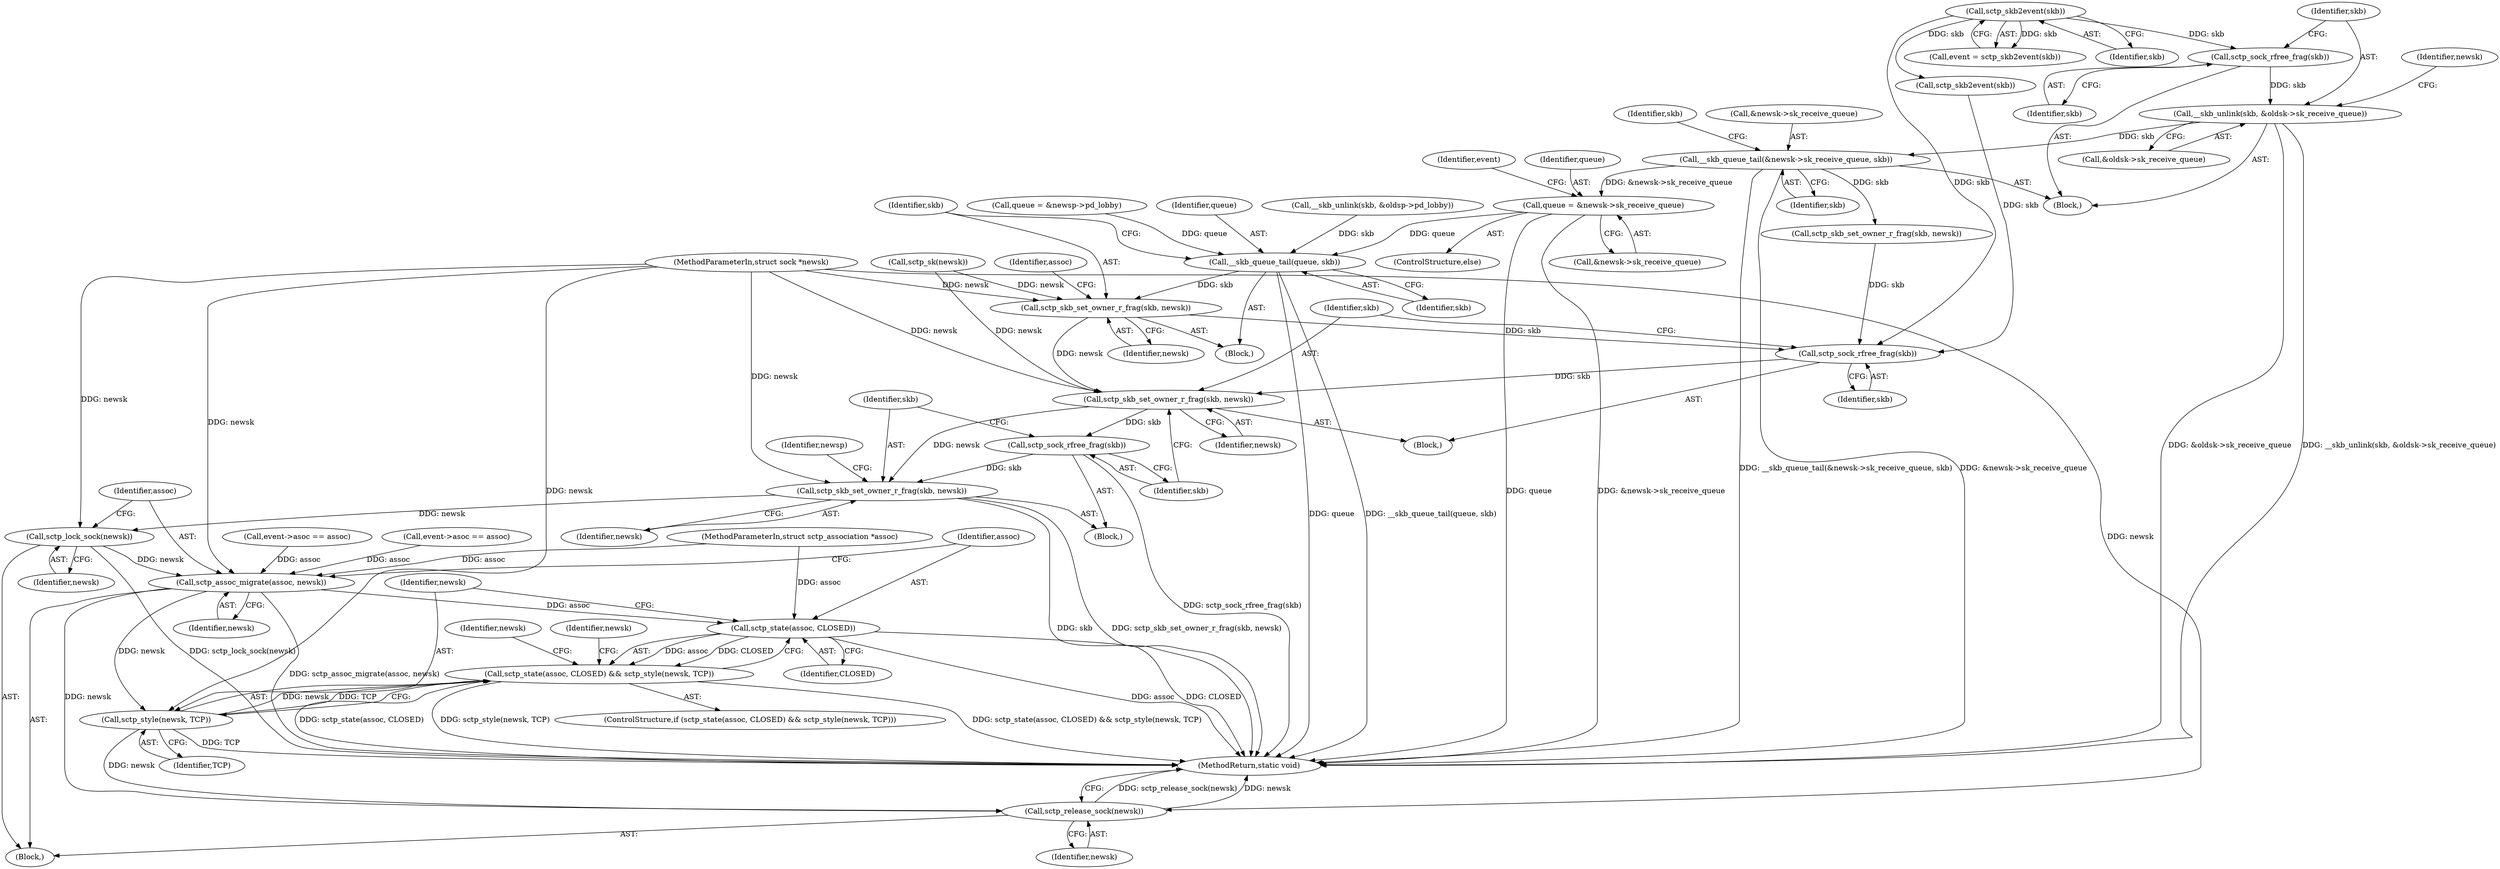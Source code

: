 digraph "0_linux_ea2bc483ff5caada7c4aa0d5fbf87d3a6590273d@pointer" {
"1000314" [label="(Call,queue = &newsk->sk_receive_queue)"];
"1000269" [label="(Call,__skb_queue_tail(&newsk->sk_receive_queue, skb))"];
"1000263" [label="(Call,__skb_unlink(skb, &oldsk->sk_receive_queue))"];
"1000261" [label="(Call,sctp_sock_rfree_frag(skb))"];
"1000252" [label="(Call,sctp_skb2event(skb))"];
"1000340" [label="(Call,__skb_queue_tail(queue, skb))"];
"1000343" [label="(Call,sctp_skb_set_owner_r_frag(skb, newsk))"];
"1000355" [label="(Call,sctp_sock_rfree_frag(skb))"];
"1000357" [label="(Call,sctp_skb_set_owner_r_frag(skb, newsk))"];
"1000361" [label="(Call,sctp_sock_rfree_frag(skb))"];
"1000363" [label="(Call,sctp_skb_set_owner_r_frag(skb, newsk))"];
"1000371" [label="(Call,sctp_lock_sock(newsk))"];
"1000373" [label="(Call,sctp_assoc_migrate(assoc, newsk))"];
"1000378" [label="(Call,sctp_state(assoc, CLOSED))"];
"1000377" [label="(Call,sctp_state(assoc, CLOSED) && sctp_style(newsk, TCP))"];
"1000381" [label="(Call,sctp_style(newsk, TCP))"];
"1000394" [label="(Call,sctp_release_sock(newsk))"];
"1000361" [label="(Call,sctp_sock_rfree_frag(skb))"];
"1000372" [label="(Identifier,newsk)"];
"1000261" [label="(Call,sctp_sock_rfree_frag(skb))"];
"1000316" [label="(Call,&newsk->sk_receive_queue)"];
"1000265" [label="(Call,&oldsk->sk_receive_queue)"];
"1000252" [label="(Call,sctp_skb2event(skb))"];
"1000250" [label="(Call,event = sctp_skb2event(skb))"];
"1000307" [label="(Call,queue = &newsp->pd_lobby)"];
"1000365" [label="(Identifier,newsk)"];
"1000362" [label="(Identifier,skb)"];
"1000253" [label="(Identifier,skb)"];
"1000375" [label="(Identifier,newsk)"];
"1000394" [label="(Call,sctp_release_sock(newsk))"];
"1000323" [label="(Call,sctp_skb2event(skb))"];
"1000349" [label="(Identifier,assoc)"];
"1000383" [label="(Identifier,TCP)"];
"1000364" [label="(Identifier,skb)"];
"1000340" [label="(Call,__skb_queue_tail(queue, skb))"];
"1000373" [label="(Call,sctp_assoc_migrate(assoc, newsk))"];
"1000276" [label="(Identifier,skb)"];
"1000380" [label="(Identifier,CLOSED)"];
"1000269" [label="(Call,__skb_queue_tail(&newsk->sk_receive_queue, skb))"];
"1000396" [label="(MethodReturn,static void)"];
"1000355" [label="(Call,sctp_sock_rfree_frag(skb))"];
"1000342" [label="(Identifier,skb)"];
"1000119" [label="(Block,)"];
"1000374" [label="(Identifier,assoc)"];
"1000356" [label="(Identifier,skb)"];
"1000270" [label="(Call,&newsk->sk_receive_queue)"];
"1000275" [label="(Call,sctp_skb_set_owner_r_frag(skb, newsk))"];
"1000272" [label="(Identifier,newsk)"];
"1000358" [label="(Identifier,skb)"];
"1000262" [label="(Identifier,skb)"];
"1000264" [label="(Identifier,skb)"];
"1000255" [label="(Call,event->asoc == assoc)"];
"1000313" [label="(ControlStructure,else)"];
"1000343" [label="(Call,sctp_skb_set_owner_r_frag(skb, newsk))"];
"1000371" [label="(Call,sctp_lock_sock(newsk))"];
"1000360" [label="(Block,)"];
"1000395" [label="(Identifier,newsk)"];
"1000377" [label="(Call,sctp_state(assoc, CLOSED) && sctp_style(newsk, TCP))"];
"1000391" [label="(Identifier,newsk)"];
"1000260" [label="(Block,)"];
"1000331" [label="(Block,)"];
"1000363" [label="(Call,sctp_skb_set_owner_r_frag(skb, newsk))"];
"1000359" [label="(Identifier,newsk)"];
"1000379" [label="(Identifier,assoc)"];
"1000378" [label="(Call,sctp_state(assoc, CLOSED))"];
"1000341" [label="(Identifier,queue)"];
"1000345" [label="(Identifier,newsk)"];
"1000116" [label="(MethodParameterIn,struct sock *newsk)"];
"1000263" [label="(Call,__skb_unlink(skb, &oldsk->sk_receive_queue))"];
"1000334" [label="(Call,__skb_unlink(skb, &oldsp->pd_lobby))"];
"1000376" [label="(ControlStructure,if (sctp_state(assoc, CLOSED) && sctp_style(newsk, TCP)))"];
"1000354" [label="(Block,)"];
"1000368" [label="(Identifier,newsp)"];
"1000326" [label="(Call,event->asoc == assoc)"];
"1000357" [label="(Call,sctp_skb_set_owner_r_frag(skb, newsk))"];
"1000322" [label="(Identifier,event)"];
"1000315" [label="(Identifier,queue)"];
"1000314" [label="(Call,queue = &newsk->sk_receive_queue)"];
"1000344" [label="(Identifier,skb)"];
"1000381" [label="(Call,sctp_style(newsk, TCP))"];
"1000386" [label="(Identifier,newsk)"];
"1000382" [label="(Identifier,newsk)"];
"1000117" [label="(MethodParameterIn,struct sctp_association *assoc)"];
"1000285" [label="(Call,sctp_sk(newsk))"];
"1000274" [label="(Identifier,skb)"];
"1000314" -> "1000313"  [label="AST: "];
"1000314" -> "1000316"  [label="CFG: "];
"1000315" -> "1000314"  [label="AST: "];
"1000316" -> "1000314"  [label="AST: "];
"1000322" -> "1000314"  [label="CFG: "];
"1000314" -> "1000396"  [label="DDG: queue"];
"1000314" -> "1000396"  [label="DDG: &newsk->sk_receive_queue"];
"1000269" -> "1000314"  [label="DDG: &newsk->sk_receive_queue"];
"1000314" -> "1000340"  [label="DDG: queue"];
"1000269" -> "1000260"  [label="AST: "];
"1000269" -> "1000274"  [label="CFG: "];
"1000270" -> "1000269"  [label="AST: "];
"1000274" -> "1000269"  [label="AST: "];
"1000276" -> "1000269"  [label="CFG: "];
"1000269" -> "1000396"  [label="DDG: __skb_queue_tail(&newsk->sk_receive_queue, skb)"];
"1000269" -> "1000396"  [label="DDG: &newsk->sk_receive_queue"];
"1000263" -> "1000269"  [label="DDG: skb"];
"1000269" -> "1000275"  [label="DDG: skb"];
"1000263" -> "1000260"  [label="AST: "];
"1000263" -> "1000265"  [label="CFG: "];
"1000264" -> "1000263"  [label="AST: "];
"1000265" -> "1000263"  [label="AST: "];
"1000272" -> "1000263"  [label="CFG: "];
"1000263" -> "1000396"  [label="DDG: &oldsk->sk_receive_queue"];
"1000263" -> "1000396"  [label="DDG: __skb_unlink(skb, &oldsk->sk_receive_queue)"];
"1000261" -> "1000263"  [label="DDG: skb"];
"1000261" -> "1000260"  [label="AST: "];
"1000261" -> "1000262"  [label="CFG: "];
"1000262" -> "1000261"  [label="AST: "];
"1000264" -> "1000261"  [label="CFG: "];
"1000252" -> "1000261"  [label="DDG: skb"];
"1000252" -> "1000250"  [label="AST: "];
"1000252" -> "1000253"  [label="CFG: "];
"1000253" -> "1000252"  [label="AST: "];
"1000250" -> "1000252"  [label="CFG: "];
"1000252" -> "1000250"  [label="DDG: skb"];
"1000252" -> "1000323"  [label="DDG: skb"];
"1000252" -> "1000355"  [label="DDG: skb"];
"1000340" -> "1000331"  [label="AST: "];
"1000340" -> "1000342"  [label="CFG: "];
"1000341" -> "1000340"  [label="AST: "];
"1000342" -> "1000340"  [label="AST: "];
"1000344" -> "1000340"  [label="CFG: "];
"1000340" -> "1000396"  [label="DDG: __skb_queue_tail(queue, skb)"];
"1000340" -> "1000396"  [label="DDG: queue"];
"1000307" -> "1000340"  [label="DDG: queue"];
"1000334" -> "1000340"  [label="DDG: skb"];
"1000340" -> "1000343"  [label="DDG: skb"];
"1000343" -> "1000331"  [label="AST: "];
"1000343" -> "1000345"  [label="CFG: "];
"1000344" -> "1000343"  [label="AST: "];
"1000345" -> "1000343"  [label="AST: "];
"1000349" -> "1000343"  [label="CFG: "];
"1000285" -> "1000343"  [label="DDG: newsk"];
"1000116" -> "1000343"  [label="DDG: newsk"];
"1000343" -> "1000355"  [label="DDG: skb"];
"1000343" -> "1000357"  [label="DDG: newsk"];
"1000355" -> "1000354"  [label="AST: "];
"1000355" -> "1000356"  [label="CFG: "];
"1000356" -> "1000355"  [label="AST: "];
"1000358" -> "1000355"  [label="CFG: "];
"1000275" -> "1000355"  [label="DDG: skb"];
"1000323" -> "1000355"  [label="DDG: skb"];
"1000355" -> "1000357"  [label="DDG: skb"];
"1000357" -> "1000354"  [label="AST: "];
"1000357" -> "1000359"  [label="CFG: "];
"1000358" -> "1000357"  [label="AST: "];
"1000359" -> "1000357"  [label="AST: "];
"1000362" -> "1000357"  [label="CFG: "];
"1000285" -> "1000357"  [label="DDG: newsk"];
"1000116" -> "1000357"  [label="DDG: newsk"];
"1000357" -> "1000361"  [label="DDG: skb"];
"1000357" -> "1000363"  [label="DDG: newsk"];
"1000361" -> "1000360"  [label="AST: "];
"1000361" -> "1000362"  [label="CFG: "];
"1000362" -> "1000361"  [label="AST: "];
"1000364" -> "1000361"  [label="CFG: "];
"1000361" -> "1000396"  [label="DDG: sctp_sock_rfree_frag(skb)"];
"1000361" -> "1000363"  [label="DDG: skb"];
"1000363" -> "1000360"  [label="AST: "];
"1000363" -> "1000365"  [label="CFG: "];
"1000364" -> "1000363"  [label="AST: "];
"1000365" -> "1000363"  [label="AST: "];
"1000368" -> "1000363"  [label="CFG: "];
"1000363" -> "1000396"  [label="DDG: skb"];
"1000363" -> "1000396"  [label="DDG: sctp_skb_set_owner_r_frag(skb, newsk)"];
"1000116" -> "1000363"  [label="DDG: newsk"];
"1000363" -> "1000371"  [label="DDG: newsk"];
"1000371" -> "1000119"  [label="AST: "];
"1000371" -> "1000372"  [label="CFG: "];
"1000372" -> "1000371"  [label="AST: "];
"1000374" -> "1000371"  [label="CFG: "];
"1000371" -> "1000396"  [label="DDG: sctp_lock_sock(newsk)"];
"1000116" -> "1000371"  [label="DDG: newsk"];
"1000371" -> "1000373"  [label="DDG: newsk"];
"1000373" -> "1000119"  [label="AST: "];
"1000373" -> "1000375"  [label="CFG: "];
"1000374" -> "1000373"  [label="AST: "];
"1000375" -> "1000373"  [label="AST: "];
"1000379" -> "1000373"  [label="CFG: "];
"1000373" -> "1000396"  [label="DDG: sctp_assoc_migrate(assoc, newsk)"];
"1000326" -> "1000373"  [label="DDG: assoc"];
"1000255" -> "1000373"  [label="DDG: assoc"];
"1000117" -> "1000373"  [label="DDG: assoc"];
"1000116" -> "1000373"  [label="DDG: newsk"];
"1000373" -> "1000378"  [label="DDG: assoc"];
"1000373" -> "1000381"  [label="DDG: newsk"];
"1000373" -> "1000394"  [label="DDG: newsk"];
"1000378" -> "1000377"  [label="AST: "];
"1000378" -> "1000380"  [label="CFG: "];
"1000379" -> "1000378"  [label="AST: "];
"1000380" -> "1000378"  [label="AST: "];
"1000382" -> "1000378"  [label="CFG: "];
"1000377" -> "1000378"  [label="CFG: "];
"1000378" -> "1000396"  [label="DDG: CLOSED"];
"1000378" -> "1000396"  [label="DDG: assoc"];
"1000378" -> "1000377"  [label="DDG: assoc"];
"1000378" -> "1000377"  [label="DDG: CLOSED"];
"1000117" -> "1000378"  [label="DDG: assoc"];
"1000377" -> "1000376"  [label="AST: "];
"1000377" -> "1000381"  [label="CFG: "];
"1000381" -> "1000377"  [label="AST: "];
"1000386" -> "1000377"  [label="CFG: "];
"1000391" -> "1000377"  [label="CFG: "];
"1000377" -> "1000396"  [label="DDG: sctp_state(assoc, CLOSED) && sctp_style(newsk, TCP)"];
"1000377" -> "1000396"  [label="DDG: sctp_state(assoc, CLOSED)"];
"1000377" -> "1000396"  [label="DDG: sctp_style(newsk, TCP)"];
"1000381" -> "1000377"  [label="DDG: newsk"];
"1000381" -> "1000377"  [label="DDG: TCP"];
"1000381" -> "1000383"  [label="CFG: "];
"1000382" -> "1000381"  [label="AST: "];
"1000383" -> "1000381"  [label="AST: "];
"1000381" -> "1000396"  [label="DDG: TCP"];
"1000116" -> "1000381"  [label="DDG: newsk"];
"1000381" -> "1000394"  [label="DDG: newsk"];
"1000394" -> "1000119"  [label="AST: "];
"1000394" -> "1000395"  [label="CFG: "];
"1000395" -> "1000394"  [label="AST: "];
"1000396" -> "1000394"  [label="CFG: "];
"1000394" -> "1000396"  [label="DDG: sctp_release_sock(newsk)"];
"1000394" -> "1000396"  [label="DDG: newsk"];
"1000116" -> "1000394"  [label="DDG: newsk"];
}
